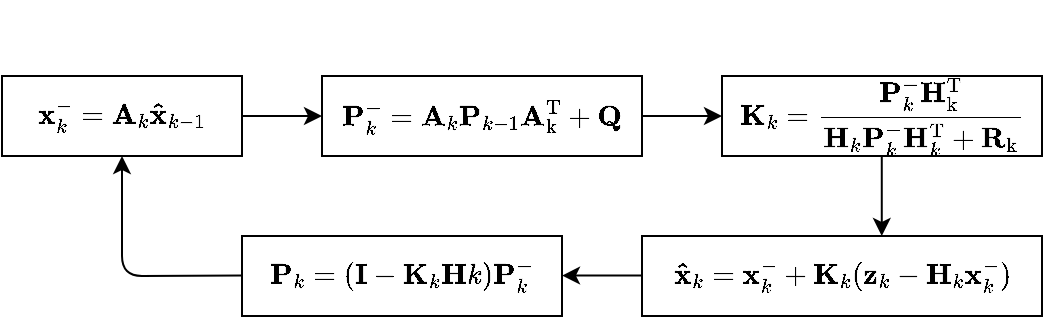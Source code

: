 <mxfile scale="5" border="0">
    <diagram id="_ko-vfFGjz10t8iPS-1u" name="Page-1">
        <mxGraphModel dx="431" dy="285" grid="1" gridSize="10" guides="1" tooltips="1" connect="1" arrows="1" fold="1" page="1" pageScale="1" pageWidth="850" pageHeight="1100" math="1" shadow="0">
            <root>
                <mxCell id="0"/>
                <mxCell id="1" parent="0"/>
                <mxCell id="15" value="" style="rounded=0;whiteSpace=wrap;html=1;" parent="1" vertex="1">
                    <mxGeometry x="160" y="520" width="160" height="40" as="geometry"/>
                </mxCell>
                <mxCell id="14" value="" style="rounded=0;whiteSpace=wrap;html=1;" parent="1" vertex="1">
                    <mxGeometry x="360" y="520" width="200" height="40" as="geometry"/>
                </mxCell>
                <mxCell id="12" value="" style="rounded=0;whiteSpace=wrap;html=1;" parent="1" vertex="1">
                    <mxGeometry x="400" y="440" width="160" height="40" as="geometry"/>
                </mxCell>
                <mxCell id="10" value="" style="rounded=0;whiteSpace=wrap;html=1;" parent="1" vertex="1">
                    <mxGeometry x="200" y="440" width="160" height="40" as="geometry"/>
                </mxCell>
                <mxCell id="9" value="" style="rounded=0;whiteSpace=wrap;html=1;" parent="1" vertex="1">
                    <mxGeometry x="40" y="440" width="120" height="40" as="geometry"/>
                </mxCell>
                <mxCell id="4" value="$$\mathbf{x}_{k}^-=\mathbf{&lt;br&gt;A}_{k}\mathbf{&lt;br&gt;\hat{x}}_{k-1}$$" style="text;html=1;strokeColor=none;fillColor=none;align=center;verticalAlign=middle;whiteSpace=wrap;rounded=0;" parent="1" vertex="1">
                    <mxGeometry x="40" y="440" width="120" height="40" as="geometry"/>
                </mxCell>
                <mxCell id="5" value="$$\mathbf{&lt;br&gt;P}_{k}^-=\mathbf{&lt;br&gt;A}_{k}\mathbf{&lt;br&gt;P}_{k-1}\mathbf{&lt;br&gt;A}^\rm{T}_k+\mathbf{&lt;br&gt;Q}$$" style="text;html=1;strokeColor=none;fillColor=none;align=center;verticalAlign=middle;whiteSpace=wrap;rounded=0;" parent="1" vertex="1">
                    <mxGeometry x="200" y="440" width="160" height="40" as="geometry"/>
                </mxCell>
                <mxCell id="6" value="$$\mathbf{&lt;br&gt;K}_k=\frac{\mathbf{&lt;br&gt;P}_{k}^-\mathbf{&lt;br&gt;H}^\rm{T}_k}{\mathbf{&lt;br&gt;H}_k\mathbf{&lt;br&gt;P}_k^-\mathbf{&lt;br&gt;H}_k^\rm{T}+\mathbf{&lt;br&gt;R}_k}$$" style="text;html=1;strokeColor=none;fillColor=none;align=center;verticalAlign=middle;whiteSpace=wrap;rounded=0;" parent="1" vertex="1">
                    <mxGeometry x="400" y="440" width="160" height="40" as="geometry"/>
                </mxCell>
                <mxCell id="7" value="$$\mathbf{\hat{x}}_k=\mathbf{&lt;br&gt;x}_k^-+\mathbf{K}_k(\mathbf{z}_k-\mathbf{H}_k\mathbf{x}_k^-)$$" style="text;html=1;strokeColor=none;fillColor=none;align=center;verticalAlign=middle;whiteSpace=wrap;rounded=0;" parent="1" vertex="1">
                    <mxGeometry x="360" y="520" width="200" height="40" as="geometry"/>
                </mxCell>
                <mxCell id="8" value="$$\mathbf{&lt;br&gt;P}_k=(\mathbf{&lt;br&gt;I}-\mathbf{K}_k\mathbf{&lt;br&gt;H}k)\mathbf{P}_k^-$$" style="text;html=1;strokeColor=none;fillColor=none;align=center;verticalAlign=middle;whiteSpace=wrap;rounded=0;" parent="1" vertex="1">
                    <mxGeometry x="160" y="520" width="160" height="40" as="geometry"/>
                </mxCell>
                <mxCell id="11" value="" style="endArrow=classic;html=1;exitX=1;exitY=0.5;exitDx=0;exitDy=0;entryX=0;entryY=0.5;entryDx=0;entryDy=0;" parent="1" source="4" target="5" edge="1">
                    <mxGeometry width="50" height="50" relative="1" as="geometry">
                        <mxPoint x="230" y="500" as="sourcePoint"/>
                        <mxPoint x="280" y="450" as="targetPoint"/>
                    </mxGeometry>
                </mxCell>
                <mxCell id="13" value="" style="endArrow=classic;html=1;exitX=1;exitY=0.5;exitDx=0;exitDy=0;" parent="1" source="5" edge="1">
                    <mxGeometry width="50" height="50" relative="1" as="geometry">
                        <mxPoint x="400" y="510" as="sourcePoint"/>
                        <mxPoint x="400" y="460" as="targetPoint"/>
                    </mxGeometry>
                </mxCell>
                <mxCell id="17" value="" style="endArrow=classic;html=1;" parent="1" edge="1">
                    <mxGeometry width="50" height="50" relative="1" as="geometry">
                        <mxPoint x="479.89" y="480" as="sourcePoint"/>
                        <mxPoint x="479.89" y="520" as="targetPoint"/>
                    </mxGeometry>
                </mxCell>
                <mxCell id="18" value="" style="endArrow=classic;html=1;" parent="1" edge="1">
                    <mxGeometry width="50" height="50" relative="1" as="geometry">
                        <mxPoint x="360" y="539.8" as="sourcePoint"/>
                        <mxPoint x="320" y="539.8" as="targetPoint"/>
                    </mxGeometry>
                </mxCell>
                <mxCell id="19" value="" style="endArrow=classic;html=1;entryX=0.5;entryY=1;entryDx=0;entryDy=0;" parent="1" target="4" edge="1">
                    <mxGeometry width="50" height="50" relative="1" as="geometry">
                        <mxPoint x="160" y="539.8" as="sourcePoint"/>
                        <mxPoint x="120" y="539.8" as="targetPoint"/>
                        <Array as="points">
                            <mxPoint x="100" y="540"/>
                        </Array>
                    </mxGeometry>
                </mxCell>
            </root>
        </mxGraphModel>
    </diagram>
</mxfile>